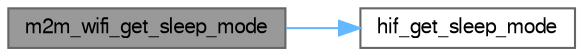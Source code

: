 digraph "m2m_wifi_get_sleep_mode"
{
 // LATEX_PDF_SIZE
  bgcolor="transparent";
  edge [fontname=FreeSans,fontsize=10,labelfontname=FreeSans,labelfontsize=10];
  node [fontname=FreeSans,fontsize=10,shape=box,height=0.2,width=0.4];
  rankdir="LR";
  Node1 [label="m2m_wifi_get_sleep_mode",height=0.2,width=0.4,color="gray40", fillcolor="grey60", style="filled", fontcolor="black",tooltip="Get the current Power save mode."];
  Node1 -> Node2 [color="steelblue1",style="solid"];
  Node2 [label="hif_get_sleep_mode",height=0.2,width=0.4,color="grey40", fillcolor="white", style="filled",URL="$m2m__hif_8c.html#ad32fe2e6813b9ecfdd54d200e498468c",tooltip="Get the sleep mode of the HIF layer."];
}
